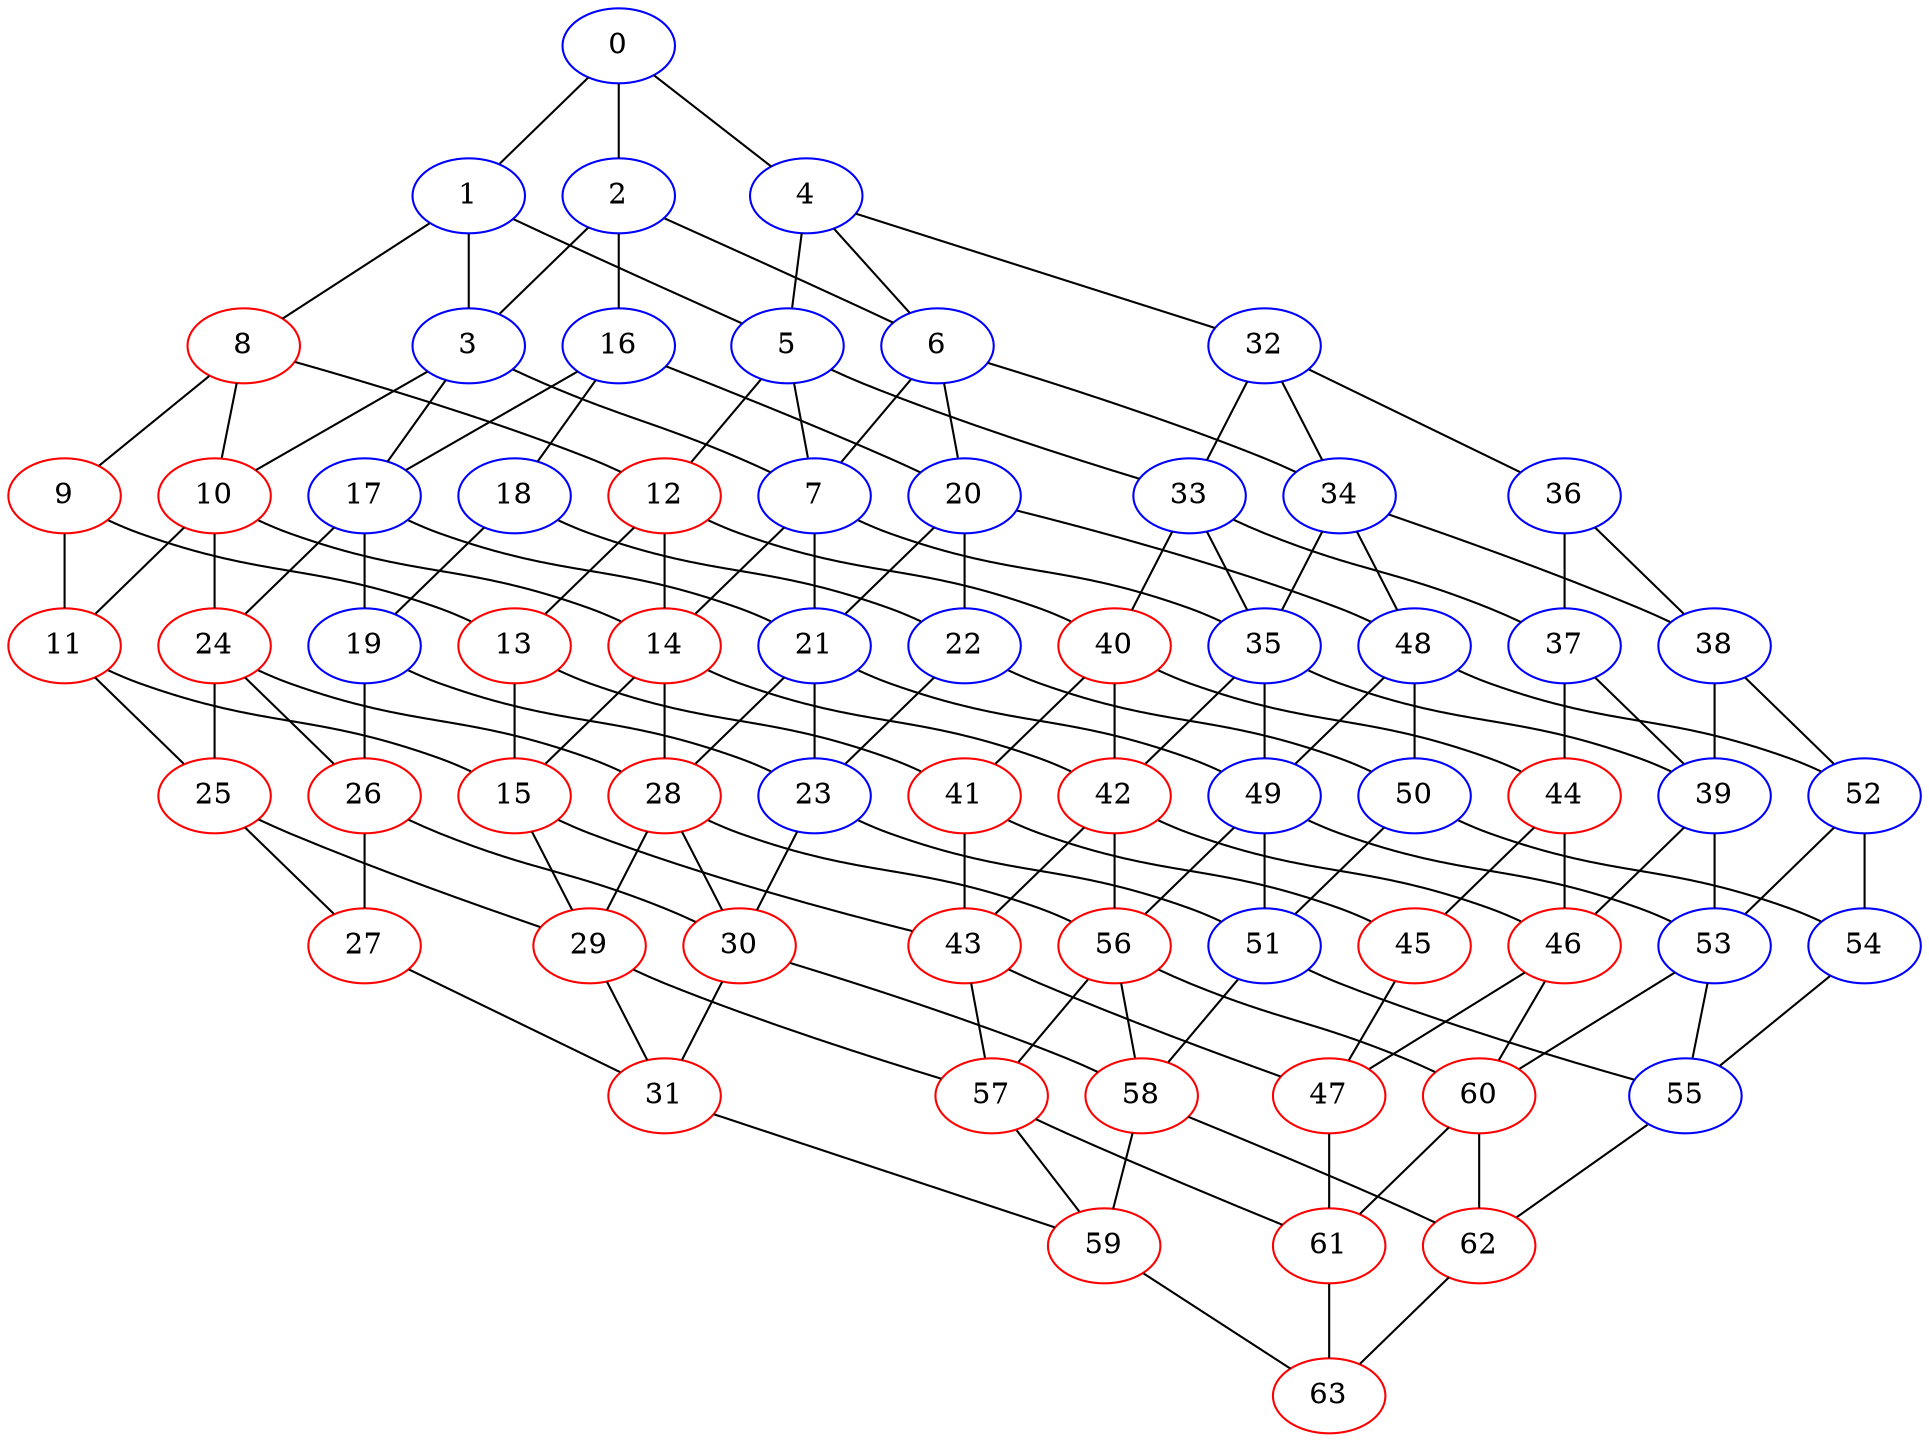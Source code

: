 strict graph  {
0 [color=blue, weight=4913];
1 [color=blue, weight=4913];
2 [color=blue, weight=4913];
3 [color=blue, weight=4913];
4 [color=blue, weight=4913];
5 [color=blue, weight=4913];
6 [color=blue, weight=4913];
7 [color=blue, weight=4913];
8 [color=red, weight=4913];
9 [color=red, weight=4913];
10 [color=red, weight=4913];
11 [color=red, weight=4913];
12 [color=red, weight=4913];
13 [color=red, weight=4913];
14 [color=red, weight=4913];
15 [color=red, weight=4913];
16 [color=blue, weight=4913];
17 [color=blue, weight=4913];
18 [color=blue, weight=4913];
19 [color=blue, weight=4913];
20 [color=blue, weight=4913];
21 [color=blue, weight=4913];
22 [color=blue, weight=4913];
23 [color=blue, weight=4913];
24 [color=red, weight=4913];
25 [color=red, weight=4913];
26 [color=red, weight=4913];
27 [color=red, weight=4913];
28 [color=red, weight=4913];
29 [color=red, weight=4913];
30 [color=red, weight=4913];
31 [color=red, weight=4913];
32 [color=blue, weight=4913];
33 [color=blue, weight=4913];
34 [color=blue, weight=4913];
35 [color=blue, weight=4913];
36 [color=blue, weight=4913];
37 [color=blue, weight=4913];
38 [color=blue, weight=4913];
39 [color=blue, weight=4913];
40 [color=red, weight=4913];
41 [color=red, weight=4913];
42 [color=red, weight=4913];
43 [color=red, weight=4913];
44 [color=red, weight=4913];
45 [color=red, weight=4913];
46 [color=red, weight=4913];
47 [color=red, weight=4913];
48 [color=blue, weight=4913];
49 [color=blue, weight=4913];
50 [color=blue, weight=4913];
51 [color=blue, weight=4913];
52 [color=blue, weight=4913];
53 [color=blue, weight=4913];
54 [color=blue, weight=4913];
55 [color=blue, weight=4913];
56 [color=red, weight=4913];
57 [color=red, weight=4913];
58 [color=red, weight=4913];
59 [color=red, weight=4913];
60 [color=red, weight=4913];
61 [color=red, weight=4913];
62 [color=red, weight=4913];
63 [color=red, weight=4913];
0 -- 1  [weight=256];
0 -- 2  [weight=256];
0 -- 4  [weight=256];
1 -- 8  [weight=256];
1 -- 3  [weight=256];
1 -- 5  [weight=256];
2 -- 16  [weight=256];
2 -- 3  [weight=256];
2 -- 6  [weight=256];
3 -- 10  [weight=256];
3 -- 17  [weight=256];
3 -- 7  [weight=256];
4 -- 32  [weight=256];
4 -- 5  [weight=256];
4 -- 6  [weight=256];
5 -- 33  [weight=256];
5 -- 12  [weight=256];
5 -- 7  [weight=256];
6 -- 20  [weight=256];
6 -- 34  [weight=256];
6 -- 7  [weight=256];
7 -- 35  [weight=256];
7 -- 14  [weight=256];
7 -- 21  [weight=256];
8 -- 9  [weight=256];
8 -- 12  [weight=256];
8 -- 10  [weight=256];
9 -- 13  [weight=256];
9 -- 11  [weight=256];
10 -- 11  [weight=256];
10 -- 24  [weight=256];
10 -- 14  [weight=256];
11 -- 25  [weight=256];
11 -- 15  [weight=256];
12 -- 13  [weight=256];
12 -- 40  [weight=256];
12 -- 14  [weight=256];
13 -- 41  [weight=256];
13 -- 15  [weight=256];
14 -- 15  [weight=256];
14 -- 42  [weight=256];
14 -- 28  [weight=256];
15 -- 29  [weight=256];
15 -- 43  [weight=256];
16 -- 18  [weight=256];
16 -- 20  [weight=256];
16 -- 17  [weight=256];
17 -- 19  [weight=256];
17 -- 24  [weight=256];
17 -- 21  [weight=256];
18 -- 22  [weight=256];
18 -- 19  [weight=256];
19 -- 26  [weight=256];
19 -- 23  [weight=256];
20 -- 22  [weight=256];
20 -- 48  [weight=256];
20 -- 21  [weight=256];
21 -- 23  [weight=256];
21 -- 49  [weight=256];
21 -- 28  [weight=256];
22 -- 50  [weight=256];
22 -- 23  [weight=256];
23 -- 30  [weight=256];
23 -- 51  [weight=256];
24 -- 26  [weight=256];
24 -- 25  [weight=256];
24 -- 28  [weight=256];
25 -- 27  [weight=256];
25 -- 29  [weight=256];
26 -- 27  [weight=256];
26 -- 30  [weight=256];
27 -- 31  [weight=256];
28 -- 29  [weight=256];
28 -- 30  [weight=256];
28 -- 56  [weight=256];
29 -- 31  [weight=256];
29 -- 57  [weight=256];
30 -- 31  [weight=256];
30 -- 58  [weight=256];
31 -- 59  [weight=256];
32 -- 36  [weight=256];
32 -- 34  [weight=256];
32 -- 33  [weight=256];
33 -- 37  [weight=256];
33 -- 40  [weight=256];
33 -- 35  [weight=256];
34 -- 38  [weight=256];
34 -- 48  [weight=256];
34 -- 35  [weight=256];
35 -- 39  [weight=256];
35 -- 49  [weight=256];
35 -- 42  [weight=256];
36 -- 38  [weight=256];
36 -- 37  [weight=256];
37 -- 44  [weight=256];
37 -- 39  [weight=256];
38 -- 52  [weight=256];
38 -- 39  [weight=256];
39 -- 53  [weight=256];
39 -- 46  [weight=256];
40 -- 41  [weight=256];
40 -- 44  [weight=256];
40 -- 42  [weight=256];
41 -- 45  [weight=256];
41 -- 43  [weight=256];
42 -- 43  [weight=256];
42 -- 46  [weight=256];
42 -- 56  [weight=256];
43 -- 47  [weight=256];
43 -- 57  [weight=256];
44 -- 45  [weight=256];
44 -- 46  [weight=256];
45 -- 47  [weight=256];
46 -- 47  [weight=256];
46 -- 60  [weight=256];
47 -- 61  [weight=256];
48 -- 50  [weight=256];
48 -- 52  [weight=256];
48 -- 49  [weight=256];
49 -- 51  [weight=256];
49 -- 53  [weight=256];
49 -- 56  [weight=256];
50 -- 54  [weight=256];
50 -- 51  [weight=256];
51 -- 55  [weight=256];
51 -- 58  [weight=256];
52 -- 54  [weight=256];
52 -- 53  [weight=256];
53 -- 55  [weight=256];
53 -- 60  [weight=256];
54 -- 55  [weight=256];
55 -- 62  [weight=256];
56 -- 60  [weight=256];
56 -- 58  [weight=256];
56 -- 57  [weight=256];
57 -- 61  [weight=256];
57 -- 59  [weight=256];
58 -- 59  [weight=256];
58 -- 62  [weight=256];
59 -- 63  [weight=256];
60 -- 61  [weight=256];
60 -- 62  [weight=256];
61 -- 63  [weight=256];
62 -- 63  [weight=256];
}
